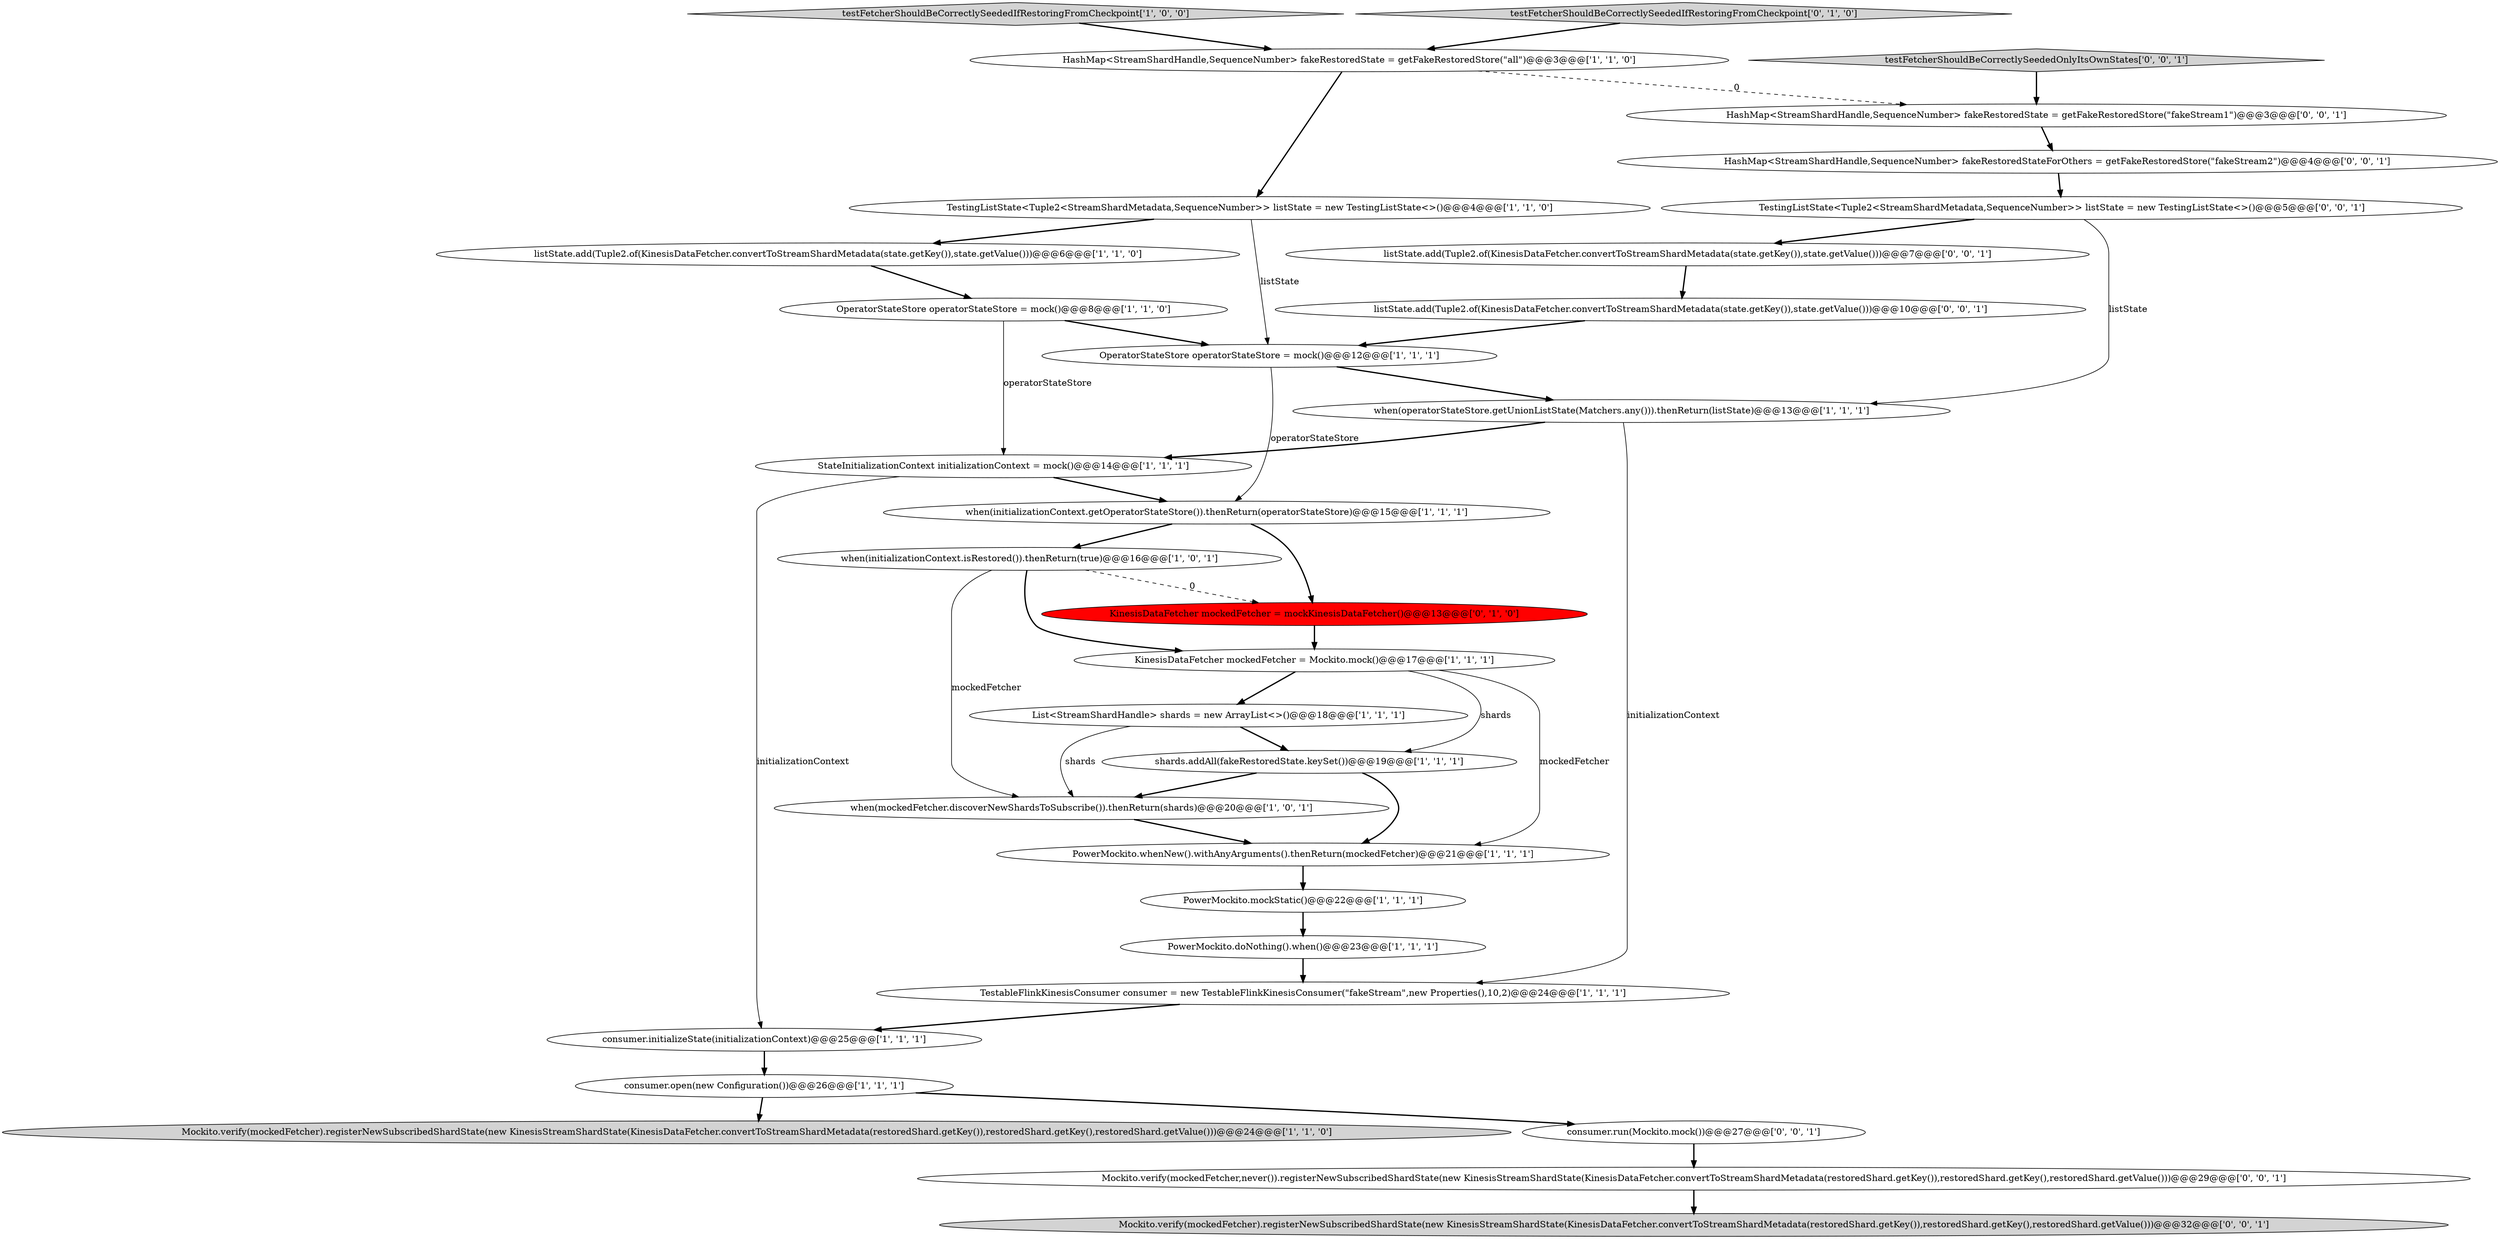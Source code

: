 digraph {
2 [style = filled, label = "consumer.initializeState(initializationContext)@@@25@@@['1', '1', '1']", fillcolor = white, shape = ellipse image = "AAA0AAABBB1BBB"];
13 [style = filled, label = "when(operatorStateStore.getUnionListState(Matchers.any())).thenReturn(listState)@@@13@@@['1', '1', '1']", fillcolor = white, shape = ellipse image = "AAA0AAABBB1BBB"];
17 [style = filled, label = "OperatorStateStore operatorStateStore = mock()@@@8@@@['1', '1', '0']", fillcolor = white, shape = ellipse image = "AAA0AAABBB1BBB"];
8 [style = filled, label = "Mockito.verify(mockedFetcher).registerNewSubscribedShardState(new KinesisStreamShardState(KinesisDataFetcher.convertToStreamShardMetadata(restoredShard.getKey()),restoredShard.getKey(),restoredShard.getValue()))@@@24@@@['1', '1', '0']", fillcolor = lightgray, shape = ellipse image = "AAA0AAABBB1BBB"];
16 [style = filled, label = "when(initializationContext.isRestored()).thenReturn(true)@@@16@@@['1', '0', '1']", fillcolor = white, shape = ellipse image = "AAA0AAABBB1BBB"];
27 [style = filled, label = "Mockito.verify(mockedFetcher).registerNewSubscribedShardState(new KinesisStreamShardState(KinesisDataFetcher.convertToStreamShardMetadata(restoredShard.getKey()),restoredShard.getKey(),restoredShard.getValue()))@@@32@@@['0', '0', '1']", fillcolor = lightgray, shape = ellipse image = "AAA0AAABBB3BBB"];
21 [style = filled, label = "KinesisDataFetcher mockedFetcher = mockKinesisDataFetcher()@@@13@@@['0', '1', '0']", fillcolor = red, shape = ellipse image = "AAA1AAABBB2BBB"];
25 [style = filled, label = "TestingListState<Tuple2<StreamShardMetadata,SequenceNumber>> listState = new TestingListState<>()@@@5@@@['0', '0', '1']", fillcolor = white, shape = ellipse image = "AAA0AAABBB3BBB"];
26 [style = filled, label = "listState.add(Tuple2.of(KinesisDataFetcher.convertToStreamShardMetadata(state.getKey()),state.getValue()))@@@10@@@['0', '0', '1']", fillcolor = white, shape = ellipse image = "AAA0AAABBB3BBB"];
28 [style = filled, label = "consumer.run(Mockito.mock())@@@27@@@['0', '0', '1']", fillcolor = white, shape = ellipse image = "AAA0AAABBB3BBB"];
9 [style = filled, label = "PowerMockito.whenNew().withAnyArguments().thenReturn(mockedFetcher)@@@21@@@['1', '1', '1']", fillcolor = white, shape = ellipse image = "AAA0AAABBB1BBB"];
14 [style = filled, label = "TestingListState<Tuple2<StreamShardMetadata,SequenceNumber>> listState = new TestingListState<>()@@@4@@@['1', '1', '0']", fillcolor = white, shape = ellipse image = "AAA0AAABBB1BBB"];
30 [style = filled, label = "HashMap<StreamShardHandle,SequenceNumber> fakeRestoredStateForOthers = getFakeRestoredStore(\"fakeStream2\")@@@4@@@['0', '0', '1']", fillcolor = white, shape = ellipse image = "AAA0AAABBB3BBB"];
3 [style = filled, label = "testFetcherShouldBeCorrectlySeededIfRestoringFromCheckpoint['1', '0', '0']", fillcolor = lightgray, shape = diamond image = "AAA0AAABBB1BBB"];
6 [style = filled, label = "OperatorStateStore operatorStateStore = mock()@@@12@@@['1', '1', '1']", fillcolor = white, shape = ellipse image = "AAA0AAABBB1BBB"];
5 [style = filled, label = "when(initializationContext.getOperatorStateStore()).thenReturn(operatorStateStore)@@@15@@@['1', '1', '1']", fillcolor = white, shape = ellipse image = "AAA0AAABBB1BBB"];
12 [style = filled, label = "List<StreamShardHandle> shards = new ArrayList<>()@@@18@@@['1', '1', '1']", fillcolor = white, shape = ellipse image = "AAA0AAABBB1BBB"];
1 [style = filled, label = "PowerMockito.doNothing().when()@@@23@@@['1', '1', '1']", fillcolor = white, shape = ellipse image = "AAA0AAABBB1BBB"];
10 [style = filled, label = "when(mockedFetcher.discoverNewShardsToSubscribe()).thenReturn(shards)@@@20@@@['1', '0', '1']", fillcolor = white, shape = ellipse image = "AAA0AAABBB1BBB"];
11 [style = filled, label = "KinesisDataFetcher mockedFetcher = Mockito.mock()@@@17@@@['1', '1', '1']", fillcolor = white, shape = ellipse image = "AAA0AAABBB1BBB"];
18 [style = filled, label = "StateInitializationContext initializationContext = mock()@@@14@@@['1', '1', '1']", fillcolor = white, shape = ellipse image = "AAA0AAABBB1BBB"];
22 [style = filled, label = "testFetcherShouldBeCorrectlySeededIfRestoringFromCheckpoint['0', '1', '0']", fillcolor = lightgray, shape = diamond image = "AAA0AAABBB2BBB"];
24 [style = filled, label = "HashMap<StreamShardHandle,SequenceNumber> fakeRestoredState = getFakeRestoredStore(\"fakeStream1\")@@@3@@@['0', '0', '1']", fillcolor = white, shape = ellipse image = "AAA0AAABBB3BBB"];
4 [style = filled, label = "PowerMockito.mockStatic()@@@22@@@['1', '1', '1']", fillcolor = white, shape = ellipse image = "AAA0AAABBB1BBB"];
23 [style = filled, label = "Mockito.verify(mockedFetcher,never()).registerNewSubscribedShardState(new KinesisStreamShardState(KinesisDataFetcher.convertToStreamShardMetadata(restoredShard.getKey()),restoredShard.getKey(),restoredShard.getValue()))@@@29@@@['0', '0', '1']", fillcolor = white, shape = ellipse image = "AAA0AAABBB3BBB"];
31 [style = filled, label = "listState.add(Tuple2.of(KinesisDataFetcher.convertToStreamShardMetadata(state.getKey()),state.getValue()))@@@7@@@['0', '0', '1']", fillcolor = white, shape = ellipse image = "AAA0AAABBB3BBB"];
0 [style = filled, label = "shards.addAll(fakeRestoredState.keySet())@@@19@@@['1', '1', '1']", fillcolor = white, shape = ellipse image = "AAA0AAABBB1BBB"];
7 [style = filled, label = "HashMap<StreamShardHandle,SequenceNumber> fakeRestoredState = getFakeRestoredStore(\"all\")@@@3@@@['1', '1', '0']", fillcolor = white, shape = ellipse image = "AAA0AAABBB1BBB"];
20 [style = filled, label = "TestableFlinkKinesisConsumer consumer = new TestableFlinkKinesisConsumer(\"fakeStream\",new Properties(),10,2)@@@24@@@['1', '1', '1']", fillcolor = white, shape = ellipse image = "AAA0AAABBB1BBB"];
29 [style = filled, label = "testFetcherShouldBeCorrectlySeededOnlyItsOwnStates['0', '0', '1']", fillcolor = lightgray, shape = diamond image = "AAA0AAABBB3BBB"];
19 [style = filled, label = "consumer.open(new Configuration())@@@26@@@['1', '1', '1']", fillcolor = white, shape = ellipse image = "AAA0AAABBB1BBB"];
15 [style = filled, label = "listState.add(Tuple2.of(KinesisDataFetcher.convertToStreamShardMetadata(state.getKey()),state.getValue()))@@@6@@@['1', '1', '0']", fillcolor = white, shape = ellipse image = "AAA0AAABBB1BBB"];
13->20 [style = solid, label="initializationContext"];
0->9 [style = bold, label=""];
2->19 [style = bold, label=""];
16->11 [style = bold, label=""];
23->27 [style = bold, label=""];
11->9 [style = solid, label="mockedFetcher"];
17->6 [style = bold, label=""];
9->4 [style = bold, label=""];
14->6 [style = solid, label="listState"];
1->20 [style = bold, label=""];
17->18 [style = solid, label="operatorStateStore"];
30->25 [style = bold, label=""];
6->5 [style = solid, label="operatorStateStore"];
11->12 [style = bold, label=""];
26->6 [style = bold, label=""];
12->0 [style = bold, label=""];
16->21 [style = dashed, label="0"];
22->7 [style = bold, label=""];
19->8 [style = bold, label=""];
25->13 [style = solid, label="listState"];
24->30 [style = bold, label=""];
25->31 [style = bold, label=""];
20->2 [style = bold, label=""];
7->14 [style = bold, label=""];
5->16 [style = bold, label=""];
5->21 [style = bold, label=""];
31->26 [style = bold, label=""];
15->17 [style = bold, label=""];
0->10 [style = bold, label=""];
11->0 [style = solid, label="shards"];
3->7 [style = bold, label=""];
21->11 [style = bold, label=""];
7->24 [style = dashed, label="0"];
28->23 [style = bold, label=""];
18->5 [style = bold, label=""];
6->13 [style = bold, label=""];
12->10 [style = solid, label="shards"];
14->15 [style = bold, label=""];
10->9 [style = bold, label=""];
4->1 [style = bold, label=""];
19->28 [style = bold, label=""];
29->24 [style = bold, label=""];
16->10 [style = solid, label="mockedFetcher"];
18->2 [style = solid, label="initializationContext"];
13->18 [style = bold, label=""];
}

